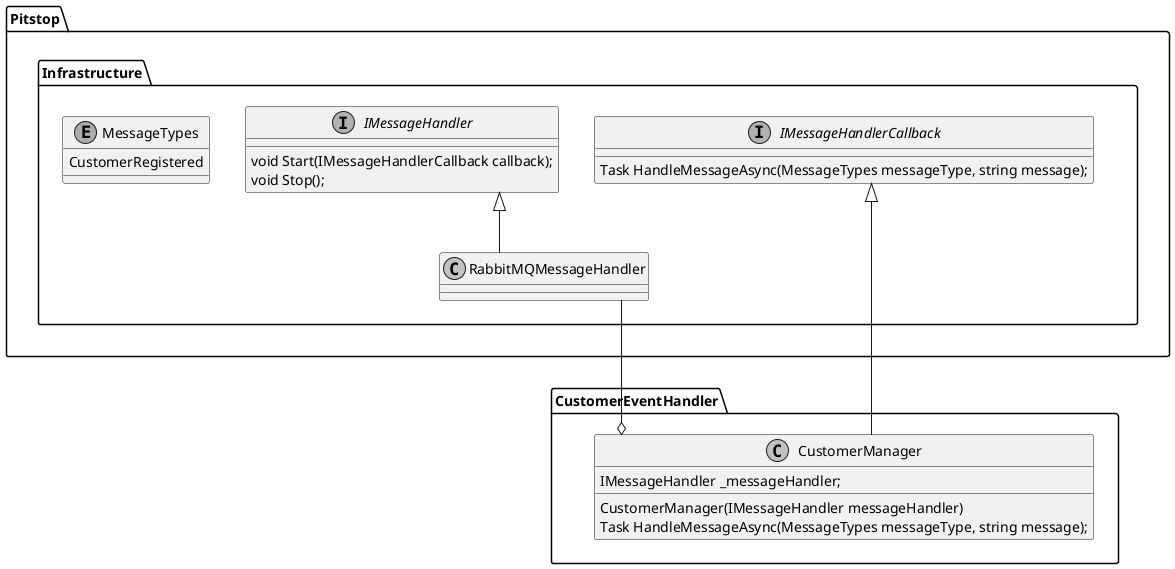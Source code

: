 @startuml

skinparam monochrome true
skinparam linetype ortho

package Pitstop.Infrastructure {
    interface IMessageHandlerCallback {
        Task HandleMessageAsync(MessageTypes messageType, string message);
    }

    interface IMessageHandler {
        void Start(IMessageHandlerCallback callback);
        void Stop();
    }

    class RabbitMQMessageHandler {
    }

    enum MessageTypes {
        CustomerRegistered
    }
}

package CustomerEventHandler {
    class CustomerManager {
        IMessageHandler _messageHandler;
        CustomerManager(IMessageHandler messageHandler)
        Task HandleMessageAsync(MessageTypes messageType, string message);
    }
}

Pitstop.Infrastructure -[hidden]--> CustomerEventHandler

IMessageHandlerCallback <|-- CustomerManager 
RabbitMQMessageHandler --o CustomerManager 
IMessageHandler <|-- RabbitMQMessageHandler

@enduml